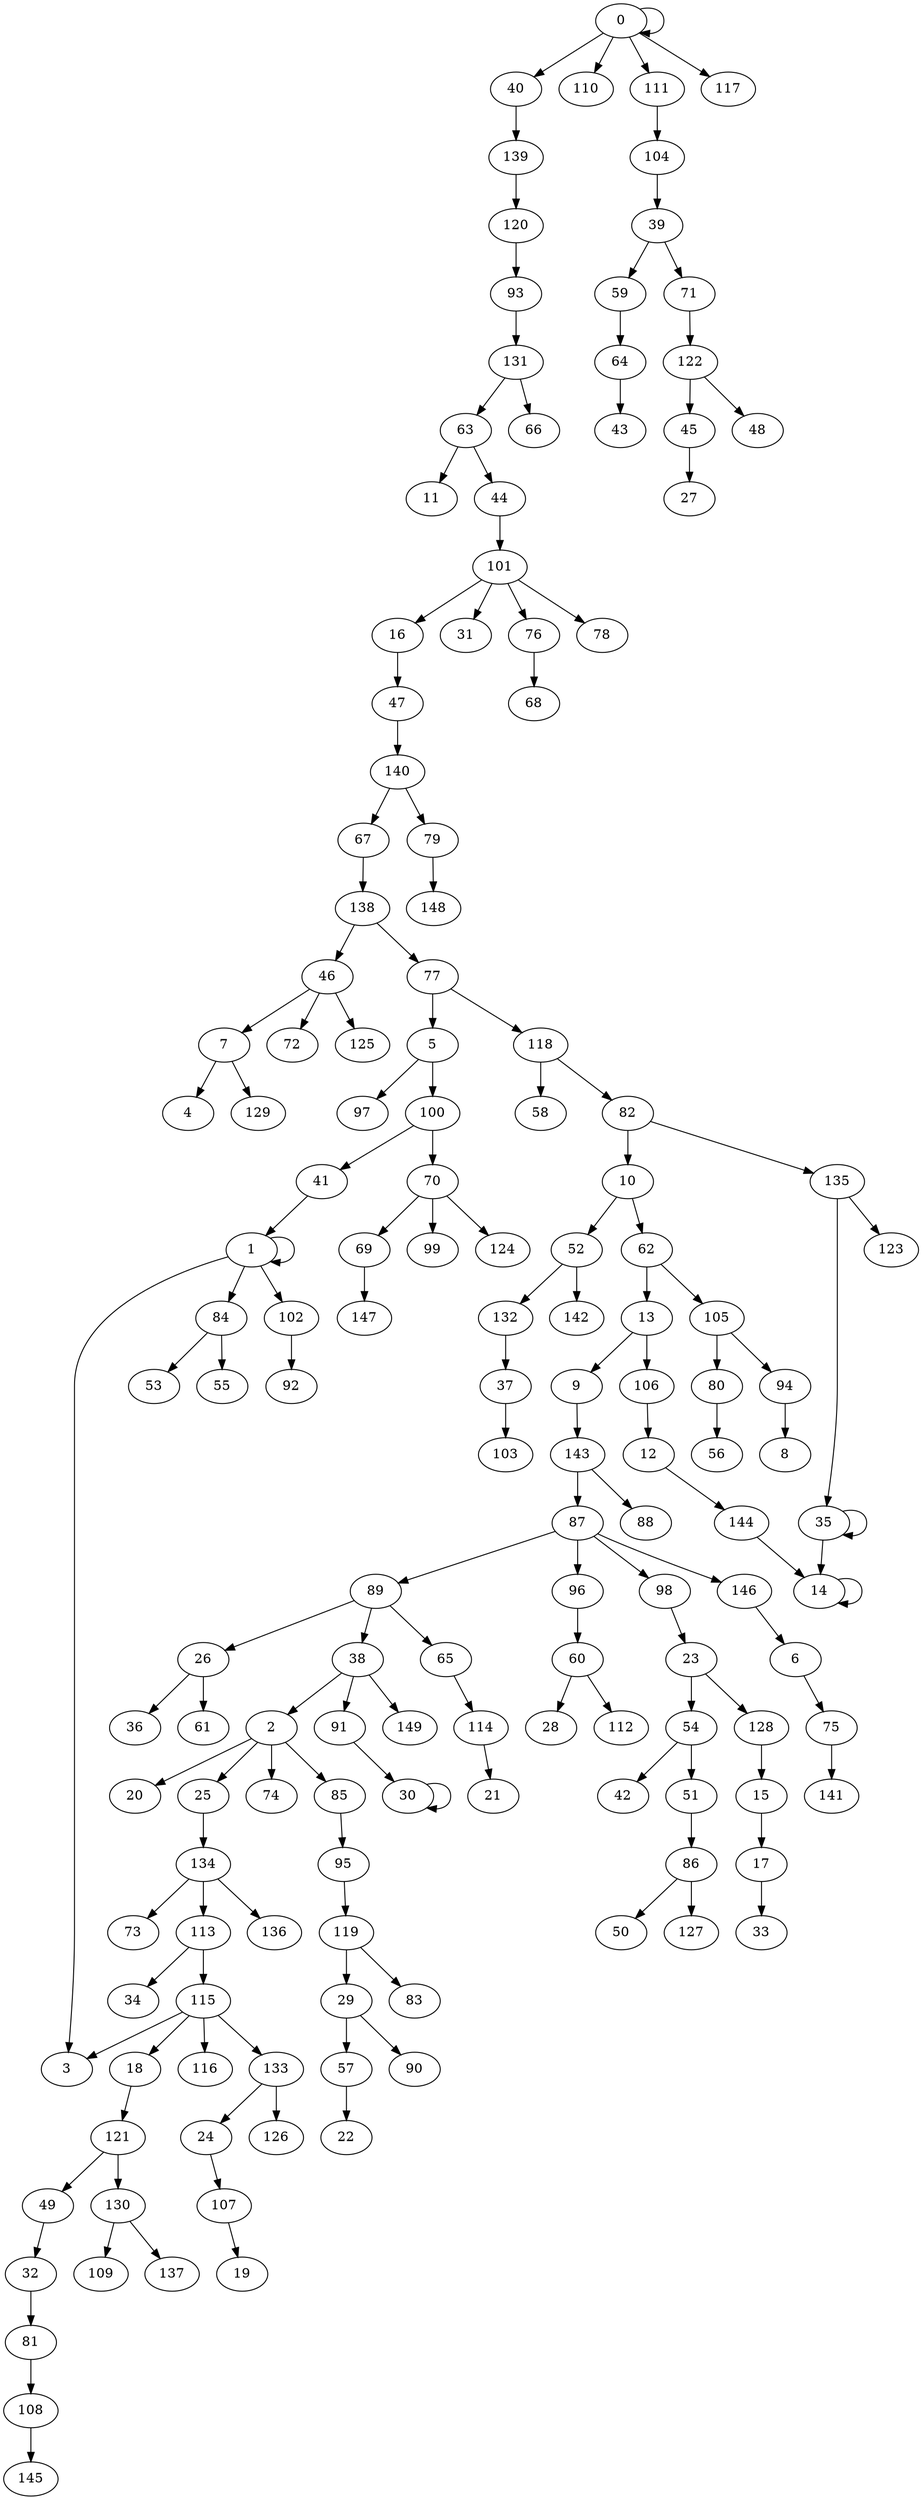 digraph {
	graph [bb="0,0,976,2628"];
	node [label="\N"];
	0	[height=0.5,
		pos="645,2610",
		width=0.75];
	0 -> 0	[pos="e,664.9,2597.6 664.9,2622.4 677.69,2625.7 690,2621.5 690,2610 690,2601.6 683.5,2597.1 675.04,2596.6"];
	40	[height=0.5,
		pos="537,2538",
		width=0.75];
	0 -> 40	[pos="e,555.6,2551.1 626.19,2596.8 609,2585.7 583.38,2569.1 564.01,2556.5"];
	110	[height=0.5,
		pos="609,2538",
		width=0.75];
	0 -> 110	[pos="e,617.3,2555.1 636.65,2592.8 632.29,2584.3 626.85,2573.7 621.96,2564.2"];
	111	[height=0.5,
		pos="681,2538",
		width=0.75];
	0 -> 111	[pos="e,672.7,2555.1 653.35,2592.8 657.71,2584.3 663.15,2573.7 668.04,2564.2"];
	117	[height=0.5,
		pos="753,2538",
		width=0.75];
	0 -> 117	[pos="e,734.4,2551.1 663.81,2596.8 681,2585.7 706.62,2569.1 725.99,2556.5"];
	1	[height=0.5,
		pos="250,1314",
		width=0.75];
	1 -> 1	[pos="e,269.9,1301.6 269.9,1326.4 282.69,1329.7 295,1325.5 295,1314 295,1305.6 288.5,1301.1 280.04,1300.6"];
	3	[height=0.5,
		pos="63,450",
		width=0.75];
	1 -> 3	[pos="e,66.359,467.97 226,1305.6 179.14,1289.3 80,1246.2 80,1171 80,1171 80,1171 80,593 80,552.71 73.17,506.44 68.168,477.96"];
	84	[height=0.5,
		pos="215,1242",
		width=0.75];
	1 -> 84	[pos="e,223.32,1259.6 241.88,1296.8 237.7,1288.4 232.51,1278 227.8,1268.6"];
	102	[height=0.5,
		pos="287,1242",
		width=0.75];
	1 -> 102	[pos="e,278.46,1259.1 258.58,1296.8 263.06,1288.3 268.65,1277.7 273.68,1268.2"];
	2	[height=0.5,
		pos="279,810",
		width=0.75];
	20	[height=0.5,
		pos="135,738",
		width=0.75];
	2 -> 20	[pos="e,156.33,749.37 257.75,798.67 233.4,786.83 193.28,767.33 165.57,753.86"];
	25	[height=0.5,
		pos="207,738",
		width=0.75];
	2 -> 25	[pos="e,221.8,753.38 264.43,794.83 254.25,784.94 240.48,771.55 228.97,760.36"];
	74	[height=0.5,
		pos="279,738",
		width=0.75];
	2 -> 74	[pos="e,279,756.1 279,791.7 279,783.98 279,774.71 279,766.11"];
	85	[height=0.5,
		pos="351,738",
		width=0.75];
	2 -> 85	[pos="e,336.2,753.38 293.57,794.83 303.75,784.94 317.52,771.55 329.03,760.36"];
	4	[height=0.5,
		pos="195,1458",
		width=0.75];
	5	[height=0.5,
		pos="447,1530",
		width=0.75];
	97	[height=0.5,
		pos="375,1458",
		width=0.75];
	5 -> 97	[pos="e,389.8,1473.4 432.43,1514.8 422.25,1504.9 408.48,1491.5 396.97,1480.4"];
	100	[height=0.5,
		pos="447,1458",
		width=0.75];
	5 -> 100	[pos="e,447,1476.1 447,1511.7 447,1504 447,1494.7 447,1486.1"];
	6	[height=0.5,
		pos="786,882",
		width=0.75];
	75	[height=0.5,
		pos="855,810",
		width=0.75];
	6 -> 75	[pos="e,840.72,825.49 800.3,866.5 809.92,856.73 822.78,843.69 833.61,832.7"];
	7	[height=0.5,
		pos="231,1530",
		width=0.75];
	7 -> 4	[pos="e,203.3,1475.1 222.65,1512.8 218.29,1504.3 212.85,1493.7 207.96,1484.2"];
	129	[height=0.5,
		pos="267,1458",
		width=0.75];
	7 -> 129	[pos="e,258.7,1475.1 239.35,1512.8 243.71,1504.3 249.15,1493.7 254.04,1484.2"];
	8	[height=0.5,
		pos="839,1098",
		width=0.75];
	9	[height=0.5,
		pos="623,1170",
		width=0.75];
	143	[height=0.5,
		pos="623,1098",
		width=0.75];
	9 -> 143	[pos="e,623,1116.1 623,1151.7 623,1144 623,1134.7 623,1126.1"];
	10	[height=0.5,
		pos="677,1386",
		width=0.75];
	52	[height=0.5,
		pos="623,1314",
		width=0.75];
	10 -> 52	[pos="e,634.95,1330.5 665.02,1369.5 658.02,1360.4 649.06,1348.8 641.21,1338.6"];
	62	[height=0.5,
		pos="695,1314",
		width=0.75];
	10 -> 62	[pos="e,690.68,1331.8 681.36,1368.1 683.39,1360.1 685.86,1350.5 688.14,1341.7"];
	11	[height=0.5,
		pos="447,2106",
		width=0.75];
	12	[height=0.5,
		pos="695,1098",
		width=0.75];
	144	[height=0.5,
		pos="781,1026",
		width=0.75];
	12 -> 144	[pos="e,764.47,1040.5 711.58,1083.5 724.31,1073.1 742.09,1058.7 756.46,1047"];
	13	[height=0.5,
		pos="695,1242",
		width=0.75];
	13 -> 9	[pos="e,637.8,1185.4 680.43,1226.8 670.25,1216.9 656.48,1203.5 644.97,1192.4"];
	106	[height=0.5,
		pos="695,1170",
		width=0.75];
	13 -> 106	[pos="e,695,1188.1 695,1223.7 695,1216 695,1206.7 695,1198.1"];
	14	[height=0.5,
		pos="853,954",
		width=0.75];
	14 -> 14	[pos="e,872.9,941.57 872.9,966.43 885.69,969.68 898,965.53 898,954 898,945.62 891.5,941.14 883.04,940.56"];
	15	[height=0.5,
		pos="783,738",
		width=0.75];
	17	[height=0.5,
		pos="783,666",
		width=0.75];
	15 -> 17	[pos="e,783,684.1 783,719.7 783,711.98 783,702.71 783,694.11"];
	16	[height=0.5,
		pos="411,1962",
		width=0.75];
	47	[height=0.5,
		pos="411,1890",
		width=0.75];
	16 -> 47	[pos="e,411,1908.1 411,1943.7 411,1936 411,1926.7 411,1918.1"];
	33	[height=0.5,
		pos="783,594",
		width=0.75];
	17 -> 33	[pos="e,783,612.1 783,647.7 783,639.98 783,630.71 783,622.11"];
	18	[height=0.5,
		pos="135,450",
		width=0.75];
	121	[height=0.5,
		pos="135,378",
		width=0.75];
	18 -> 121	[pos="e,135,396.1 135,431.7 135,423.98 135,414.71 135,406.11"];
	19	[height=0.5,
		pos="243,234",
		width=0.75];
	21	[height=0.5,
		pos="513,738",
		width=0.75];
	22	[height=0.5,
		pos="351,378",
		width=0.75];
	23	[height=0.5,
		pos="711,882",
		width=0.75];
	54	[height=0.5,
		pos="711,810",
		width=0.75];
	23 -> 54	[pos="e,711,828.1 711,863.7 711,855.98 711,846.71 711,838.11"];
	128	[height=0.5,
		pos="783,810",
		width=0.75];
	23 -> 128	[pos="e,768.2,825.38 725.57,866.83 735.75,856.94 749.52,843.55 761.03,832.36"];
	24	[height=0.5,
		pos="207,378",
		width=0.75];
	107	[height=0.5,
		pos="225,306",
		width=0.75];
	24 -> 107	[pos="e,220.68,323.79 211.36,360.05 213.39,352.14 215.86,342.54 218.14,333.69"];
	134	[height=0.5,
		pos="207,666",
		width=0.75];
	25 -> 134	[pos="e,207,684.1 207,719.7 207,711.98 207,702.71 207,694.11"];
	26	[height=0.5,
		pos="207,882",
		width=0.75];
	36	[height=0.5,
		pos="135,810",
		width=0.75];
	26 -> 36	[pos="e,149.8,825.38 192.43,866.83 182.25,856.94 168.48,843.55 156.97,832.36"];
	61	[height=0.5,
		pos="207,810",
		width=0.75];
	26 -> 61	[pos="e,207,828.1 207,863.7 207,855.98 207,846.71 207,838.11"];
	27	[height=0.5,
		pos="717,2106",
		width=0.75];
	28	[height=0.5,
		pos="567,810",
		width=0.75];
	29	[height=0.5,
		pos="351,522",
		width=0.75];
	57	[height=0.5,
		pos="351,450",
		width=0.75];
	29 -> 57	[pos="e,351,468.1 351,503.7 351,495.98 351,486.71 351,478.11"];
	90	[height=0.5,
		pos="423,450",
		width=0.75];
	29 -> 90	[pos="e,408.2,465.38 365.57,506.83 375.75,496.94 389.52,483.55 401.03,472.36"];
	30	[height=0.5,
		pos="423,738",
		width=0.75];
	30 -> 30	[pos="e,442.9,725.57 442.9,750.43 455.69,753.68 468,749.53 468,738 468,729.62 461.5,725.14 453.04,724.56"];
	31	[height=0.5,
		pos="483,1962",
		width=0.75];
	32	[height=0.5,
		pos="27,234",
		width=0.75];
	81	[height=0.5,
		pos="27,162",
		width=0.75];
	32 -> 81	[pos="e,27,180.1 27,215.7 27,207.98 27,198.71 27,190.11"];
	34	[height=0.5,
		pos="135,522",
		width=0.75];
	35	[height=0.5,
		pos="880,1026",
		width=0.75];
	35 -> 14	[pos="e,859.54,971.96 873.6,1008.4 870.49,1000.3 866.67,990.43 863.17,981.35"];
	35 -> 35	[pos="e,899.9,1013.6 899.9,1038.4 912.69,1041.7 925,1037.5 925,1026 925,1017.6 918.5,1013.1 910.04,1012.6"];
	37	[height=0.5,
		pos="551,1170",
		width=0.75];
	103	[height=0.5,
		pos="551,1098",
		width=0.75];
	37 -> 103	[pos="e,551,1116.1 551,1151.7 551,1144 551,1134.7 551,1126.1"];
	38	[height=0.5,
		pos="387,882",
		width=0.75];
	38 -> 2	[pos="e,297.6,823.05 368.19,868.81 351,857.67 325.38,841.06 306.01,828.5"];
	91	[height=0.5,
		pos="351,810",
		width=0.75];
	38 -> 91	[pos="e,359.3,827.15 378.65,864.76 374.29,856.28 368.85,845.71 363.96,836.2"];
	149	[height=0.5,
		pos="423,810",
		width=0.75];
	38 -> 149	[pos="e,414.7,827.15 395.35,864.76 399.71,856.28 405.15,845.71 410.04,836.2"];
	39	[height=0.5,
		pos="681,2394",
		width=0.75];
	59	[height=0.5,
		pos="645,2322",
		width=0.75];
	39 -> 59	[pos="e,653.3,2339.1 672.65,2376.8 668.29,2368.3 662.85,2357.7 657.96,2348.2"];
	71	[height=0.5,
		pos="717,2322",
		width=0.75];
	39 -> 71	[pos="e,708.7,2339.1 689.35,2376.8 693.71,2368.3 699.15,2357.7 704.04,2348.2"];
	139	[height=0.5,
		pos="537,2466",
		width=0.75];
	40 -> 139	[pos="e,537,2484.1 537,2519.7 537,2512 537,2502.7 537,2494.1"];
	41	[height=0.5,
		pos="303,1386",
		width=0.75];
	41 -> 1	[pos="e,261.73,1330.5 291.24,1369.5 284.38,1360.4 275.58,1348.8 267.88,1338.6"];
	42	[height=0.5,
		pos="639,738",
		width=0.75];
	43	[height=0.5,
		pos="645,2178",
		width=0.75];
	44	[height=0.5,
		pos="519,2106",
		width=0.75];
	101	[height=0.5,
		pos="519,2034",
		width=0.75];
	44 -> 101	[pos="e,519,2052.1 519,2087.7 519,2080 519,2070.7 519,2062.1"];
	45	[height=0.5,
		pos="717,2178",
		width=0.75];
	45 -> 27	[pos="e,717,2124.1 717,2159.7 717,2152 717,2142.7 717,2134.1"];
	46	[height=0.5,
		pos="339,1602",
		width=0.75];
	46 -> 7	[pos="e,249.6,1543.1 320.19,1588.8 303,1577.7 277.38,1561.1 258.01,1548.5"];
	72	[height=0.5,
		pos="303,1530",
		width=0.75];
	46 -> 72	[pos="e,311.3,1547.1 330.65,1584.8 326.29,1576.3 320.85,1565.7 315.96,1556.2"];
	125	[height=0.5,
		pos="375,1530",
		width=0.75];
	46 -> 125	[pos="e,366.7,1547.1 347.35,1584.8 351.71,1576.3 357.15,1565.7 362.04,1556.2"];
	140	[height=0.5,
		pos="411,1818",
		width=0.75];
	47 -> 140	[pos="e,411,1836.1 411,1871.7 411,1864 411,1854.7 411,1846.1"];
	48	[height=0.5,
		pos="789,2178",
		width=0.75];
	49	[height=0.5,
		pos="27,306",
		width=0.75];
	49 -> 32	[pos="e,27,252.1 27,287.7 27,279.98 27,270.71 27,262.11"];
	50	[height=0.5,
		pos="639,594",
		width=0.75];
	51	[height=0.5,
		pos="711,738",
		width=0.75];
	86	[height=0.5,
		pos="711,666",
		width=0.75];
	51 -> 86	[pos="e,711,684.1 711,719.7 711,711.98 711,702.71 711,694.11"];
	132	[height=0.5,
		pos="551,1242",
		width=0.75];
	52 -> 132	[pos="e,565.8,1257.4 608.43,1298.8 598.25,1288.9 584.48,1275.5 572.97,1264.4"];
	142	[height=0.5,
		pos="623,1242",
		width=0.75];
	52 -> 142	[pos="e,623,1260.1 623,1295.7 623,1288 623,1278.7 623,1270.1"];
	53	[height=0.5,
		pos="143,1170",
		width=0.75];
	54 -> 42	[pos="e,653.8,753.38 696.43,794.83 686.25,784.94 672.48,771.55 660.97,760.36"];
	54 -> 51	[pos="e,711,756.1 711,791.7 711,783.98 711,774.71 711,766.11"];
	55	[height=0.5,
		pos="215,1170",
		width=0.75];
	56	[height=0.5,
		pos="767,1098",
		width=0.75];
	57 -> 22	[pos="e,351,396.1 351,431.7 351,423.98 351,414.71 351,406.11"];
	58	[height=0.5,
		pos="569,1458",
		width=0.75];
	64	[height=0.5,
		pos="645,2250",
		width=0.75];
	59 -> 64	[pos="e,645,2268.1 645,2303.7 645,2296 645,2286.7 645,2278.1"];
	60	[height=0.5,
		pos="623,882",
		width=0.75];
	60 -> 28	[pos="e,579.13,826.16 610.85,865.81 603.44,856.55 593.82,844.52 585.48,834.09"];
	112	[height=0.5,
		pos="639,810",
		width=0.75];
	60 -> 112	[pos="e,635.05,828.28 626.87,864.05 628.65,856.26 630.81,846.82 632.81,838.08"];
	62 -> 13	[pos="e,695,1260.1 695,1295.7 695,1288 695,1278.7 695,1270.1"];
	105	[height=0.5,
		pos="767,1242",
		width=0.75];
	62 -> 105	[pos="e,752.2,1257.4 709.57,1298.8 719.75,1288.9 733.52,1275.5 745.03,1264.4"];
	63	[height=0.5,
		pos="483,2178",
		width=0.75];
	63 -> 11	[pos="e,455.3,2123.1 474.65,2160.8 470.29,2152.3 464.85,2141.7 459.96,2132.2"];
	63 -> 44	[pos="e,510.7,2123.1 491.35,2160.8 495.71,2152.3 501.15,2141.7 506.04,2132.2"];
	64 -> 43	[pos="e,645,2196.1 645,2231.7 645,2224 645,2214.7 645,2206.1"];
	65	[height=0.5,
		pos="495,882",
		width=0.75];
	114	[height=0.5,
		pos="495,810",
		width=0.75];
	65 -> 114	[pos="e,495,828.1 495,863.7 495,855.98 495,846.71 495,838.11"];
	66	[height=0.5,
		pos="555,2178",
		width=0.75];
	67	[height=0.5,
		pos="375,1746",
		width=0.75];
	138	[height=0.5,
		pos="375,1674",
		width=0.75];
	67 -> 138	[pos="e,375,1692.1 375,1727.7 375,1720 375,1710.7 375,1702.1"];
	68	[height=0.5,
		pos="555,1890",
		width=0.75];
	69	[height=0.5,
		pos="375,1314",
		width=0.75];
	147	[height=0.5,
		pos="375,1242",
		width=0.75];
	69 -> 147	[pos="e,375,1260.1 375,1295.7 375,1288 375,1278.7 375,1270.1"];
	70	[height=0.5,
		pos="447,1386",
		width=0.75];
	70 -> 69	[pos="e,389.8,1329.4 432.43,1370.8 422.25,1360.9 408.48,1347.5 396.97,1336.4"];
	99	[height=0.5,
		pos="447,1314",
		width=0.75];
	70 -> 99	[pos="e,447,1332.1 447,1367.7 447,1360 447,1350.7 447,1342.1"];
	124	[height=0.5,
		pos="519,1314",
		width=0.75];
	70 -> 124	[pos="e,504.2,1329.4 461.57,1370.8 471.75,1360.9 485.52,1347.5 497.03,1336.4"];
	122	[height=0.5,
		pos="717,2250",
		width=0.75];
	71 -> 122	[pos="e,717,2268.1 717,2303.7 717,2296 717,2286.7 717,2278.1"];
	73	[height=0.5,
		pos="135,594",
		width=0.75];
	141	[height=0.5,
		pos="855,738",
		width=0.75];
	75 -> 141	[pos="e,855,756.1 855,791.7 855,783.98 855,774.71 855,766.11"];
	76	[height=0.5,
		pos="555,1962",
		width=0.75];
	76 -> 68	[pos="e,555,1908.1 555,1943.7 555,1936 555,1926.7 555,1918.1"];
	77	[height=0.5,
		pos="447,1602",
		width=0.75];
	77 -> 5	[pos="e,447,1548.1 447,1583.7 447,1576 447,1566.7 447,1558.1"];
	118	[height=0.5,
		pos="569,1530",
		width=0.75];
	77 -> 118	[pos="e,549.14,1542.4 466.87,1589.6 486.81,1578.2 517.73,1560.4 540.32,1547.5"];
	78	[height=0.5,
		pos="627,1962",
		width=0.75];
	79	[height=0.5,
		pos="447,1746",
		width=0.75];
	148	[height=0.5,
		pos="447,1674",
		width=0.75];
	79 -> 148	[pos="e,447,1692.1 447,1727.7 447,1720 447,1710.7 447,1702.1"];
	80	[height=0.5,
		pos="767,1170",
		width=0.75];
	80 -> 56	[pos="e,767,1116.1 767,1151.7 767,1144 767,1134.7 767,1126.1"];
	108	[height=0.5,
		pos="27,90",
		width=0.75];
	81 -> 108	[pos="e,27,108.1 27,143.7 27,135.98 27,126.71 27,118.11"];
	82	[height=0.5,
		pos="677,1458",
		width=0.75];
	82 -> 10	[pos="e,677,1404.1 677,1439.7 677,1432 677,1422.7 677,1414.1"];
	135	[height=0.5,
		pos="894,1386",
		width=0.75];
	82 -> 135	[pos="e,870.17,1394.7 701.05,1449.2 739.85,1436.7 816.36,1412 860.48,1397.8"];
	83	[height=0.5,
		pos="423,522",
		width=0.75];
	84 -> 53	[pos="e,157.8,1185.4 200.43,1226.8 190.25,1216.9 176.48,1203.5 164.97,1192.4"];
	84 -> 55	[pos="e,215,1188.1 215,1223.7 215,1216 215,1206.7 215,1198.1"];
	95	[height=0.5,
		pos="351,666",
		width=0.75];
	85 -> 95	[pos="e,351,684.1 351,719.7 351,711.98 351,702.71 351,694.11"];
	86 -> 50	[pos="e,653.8,609.38 696.43,650.83 686.25,640.94 672.48,627.55 660.97,616.36"];
	127	[height=0.5,
		pos="711,594",
		width=0.75];
	86 -> 127	[pos="e,711,612.1 711,647.7 711,639.98 711,630.71 711,622.11"];
	87	[height=0.5,
		pos="623,1026",
		width=0.75];
	89	[height=0.5,
		pos="423,954",
		width=0.75];
	87 -> 89	[pos="e,446.49,963.22 599.67,1016.8 564.23,1004.4 496.71,980.8 456.18,966.61"];
	96	[height=0.5,
		pos="623,954",
		width=0.75];
	87 -> 96	[pos="e,623,972.1 623,1007.7 623,999.98 623,990.71 623,982.11"];
	98	[height=0.5,
		pos="699,954",
		width=0.75];
	87 -> 98	[pos="e,683.64,969.14 638.38,1010.8 649.2,1000.9 663.86,987.37 676.05,976.14"];
	146	[height=0.5,
		pos="778,954",
		width=0.75];
	87 -> 146	[pos="e,756,964.62 644.28,1014.9 649.11,1012.6 654.23,1010.2 659,1008 688.63,994.41 722.62,979.32 746.67,968.73"];
	88	[height=0.5,
		pos="695,1026",
		width=0.75];
	89 -> 26	[pos="e,230.72,890.69 399.06,945.24 360.44,932.73 284.28,908.05 240.36,893.81"];
	89 -> 38	[pos="e,395.3,899.15 414.65,936.76 410.29,928.28 404.85,917.71 399.96,908.2"];
	89 -> 65	[pos="e,480.2,897.38 437.57,938.83 447.75,928.94 461.52,915.55 473.03,904.36"];
	91 -> 30	[pos="e,408.2,753.38 365.57,794.83 375.75,784.94 389.52,771.55 401.03,760.36"];
	92	[height=0.5,
		pos="287,1170",
		width=0.75];
	93	[height=0.5,
		pos="537,2322",
		width=0.75];
	131	[height=0.5,
		pos="537,2250",
		width=0.75];
	93 -> 131	[pos="e,537,2268.1 537,2303.7 537,2296 537,2286.7 537,2278.1"];
	94	[height=0.5,
		pos="839,1170",
		width=0.75];
	94 -> 8	[pos="e,839,1116.1 839,1151.7 839,1144 839,1134.7 839,1126.1"];
	119	[height=0.5,
		pos="351,594",
		width=0.75];
	95 -> 119	[pos="e,351,612.1 351,647.7 351,639.98 351,630.71 351,622.11"];
	96 -> 60	[pos="e,623,900.1 623,935.7 623,927.98 623,918.71 623,910.11"];
	98 -> 23	[pos="e,708.04,900.28 701.9,936.05 703.23,928.35 704.82,919.03 706.31,910.36"];
	100 -> 41	[pos="e,324.33,1397.4 425.75,1446.7 401.4,1434.8 361.28,1415.3 333.57,1401.9"];
	100 -> 70	[pos="e,447,1404.1 447,1439.7 447,1432 447,1422.7 447,1414.1"];
	101 -> 16	[pos="e,429.6,1975.1 500.19,2020.8 483,2009.7 457.38,1993.1 438.01,1980.5"];
	101 -> 31	[pos="e,491.3,1979.1 510.65,2016.8 506.29,2008.3 500.85,1997.7 495.96,1988.2"];
	101 -> 76	[pos="e,546.7,1979.1 527.35,2016.8 531.71,2008.3 537.15,1997.7 542.04,1988.2"];
	101 -> 78	[pos="e,608.4,1975.1 537.81,2020.8 555,2009.7 580.62,1993.1 599.99,1980.5"];
	102 -> 92	[pos="e,287,1188.1 287,1223.7 287,1216 287,1206.7 287,1198.1"];
	104	[height=0.5,
		pos="681,2466",
		width=0.75];
	104 -> 39	[pos="e,681,2412.1 681,2447.7 681,2440 681,2430.7 681,2422.1"];
	105 -> 80	[pos="e,767,1188.1 767,1223.7 767,1216 767,1206.7 767,1198.1"];
	105 -> 94	[pos="e,824.2,1185.4 781.57,1226.8 791.75,1216.9 805.52,1203.5 817.03,1192.4"];
	106 -> 12	[pos="e,695,1116.1 695,1151.7 695,1144 695,1134.7 695,1126.1"];
	107 -> 19	[pos="e,238.68,251.79 229.36,288.05 231.39,280.14 233.86,270.54 236.14,261.69"];
	145	[height=0.5,
		pos="27,18",
		width=0.75];
	108 -> 145	[pos="e,27,36.104 27,71.697 27,63.983 27,54.712 27,46.112"];
	109	[height=0.5,
		pos="99,234",
		width=0.75];
	111 -> 104	[pos="e,681,2484.1 681,2519.7 681,2512 681,2502.7 681,2494.1"];
	113	[height=0.5,
		pos="207,594",
		width=0.75];
	113 -> 34	[pos="e,149.8,537.38 192.43,578.83 182.25,568.94 168.48,555.55 156.97,544.36"];
	115	[height=0.5,
		pos="207,522",
		width=0.75];
	113 -> 115	[pos="e,207,540.1 207,575.7 207,567.98 207,558.71 207,550.11"];
	114 -> 21	[pos="e,508.68,755.79 499.36,792.05 501.39,784.14 503.86,774.54 506.14,765.69"];
	115 -> 3	[pos="e,84.335,461.37 185.75,510.67 161.4,498.83 121.28,479.33 93.572,465.86"];
	115 -> 18	[pos="e,149.8,465.38 192.43,506.83 182.25,496.94 168.48,483.55 156.97,472.36"];
	116	[height=0.5,
		pos="207,450",
		width=0.75];
	115 -> 116	[pos="e,207,468.1 207,503.7 207,495.98 207,486.71 207,478.11"];
	133	[height=0.5,
		pos="279,450",
		width=0.75];
	115 -> 133	[pos="e,264.2,465.38 221.57,506.83 231.75,496.94 245.52,483.55 257.03,472.36"];
	118 -> 58	[pos="e,569,1476.1 569,1511.7 569,1504 569,1494.7 569,1486.1"];
	118 -> 82	[pos="e,658.4,1471.1 587.81,1516.8 605,1505.7 630.62,1489.1 649.99,1476.5"];
	119 -> 29	[pos="e,351,540.1 351,575.7 351,567.98 351,558.71 351,550.11"];
	119 -> 83	[pos="e,408.2,537.38 365.57,578.83 375.75,568.94 389.52,555.55 401.03,544.36"];
	120	[height=0.5,
		pos="537,2394",
		width=0.75];
	120 -> 93	[pos="e,537,2340.1 537,2375.7 537,2368 537,2358.7 537,2350.1"];
	121 -> 49	[pos="e,45.597,319.05 116.19,364.81 98.998,353.67 73.382,337.06 54.007,324.5"];
	130	[height=0.5,
		pos="135,306",
		width=0.75];
	121 -> 130	[pos="e,135,324.1 135,359.7 135,351.98 135,342.71 135,334.11"];
	122 -> 45	[pos="e,717,2196.1 717,2231.7 717,2224 717,2214.7 717,2206.1"];
	122 -> 48	[pos="e,774.2,2193.4 731.57,2234.8 741.75,2224.9 755.52,2211.5 767.03,2200.4"];
	123	[height=0.5,
		pos="949,1314",
		width=0.75];
	126	[height=0.5,
		pos="279,378",
		width=0.75];
	128 -> 15	[pos="e,783,756.1 783,791.7 783,783.98 783,774.71 783,766.11"];
	130 -> 109	[pos="e,107.3,251.15 126.65,288.76 122.29,280.28 116.85,269.71 111.96,260.2"];
	137	[height=0.5,
		pos="171,234",
		width=0.75];
	130 -> 137	[pos="e,162.7,251.15 143.35,288.76 147.71,280.28 153.15,269.71 158.04,260.2"];
	131 -> 63	[pos="e,494.95,2194.5 525.02,2233.5 518.02,2224.4 509.06,2212.8 501.21,2202.6"];
	131 -> 66	[pos="e,550.68,2195.8 541.36,2232.1 543.39,2224.1 545.86,2214.5 548.14,2205.7"];
	132 -> 37	[pos="e,551,1188.1 551,1223.7 551,1216 551,1206.7 551,1198.1"];
	133 -> 24	[pos="e,221.8,393.38 264.43,434.83 254.25,424.94 240.48,411.55 228.97,400.36"];
	133 -> 126	[pos="e,279,396.1 279,431.7 279,423.98 279,414.71 279,406.11"];
	134 -> 73	[pos="e,149.8,609.38 192.43,650.83 182.25,640.94 168.48,627.55 156.97,616.36"];
	134 -> 113	[pos="e,207,612.1 207,647.7 207,639.98 207,630.71 207,622.11"];
	136	[height=0.5,
		pos="279,594",
		width=0.75];
	134 -> 136	[pos="e,264.2,609.38 221.57,650.83 231.75,640.94 245.52,627.55 257.03,616.36"];
	135 -> 35	[pos="e,882.77,1044 894,1368 894,1341.3 894,1288.1 894,1243 894,1243 894,1243 894,1169 894,1128.8 888.38,1082.5 884.26,1054"];
	135 -> 123	[pos="e,937.09,1330.2 905.93,1369.8 913.21,1360.5 922.66,1348.5 930.85,1338.1"];
	138 -> 46	[pos="e,347.3,1619.1 366.65,1656.8 362.29,1648.3 356.85,1637.7 351.96,1628.2"];
	138 -> 77	[pos="e,432.2,1617.4 389.57,1658.8 399.75,1648.9 413.52,1635.5 425.03,1624.4"];
	139 -> 120	[pos="e,537,2412.1 537,2447.7 537,2440 537,2430.7 537,2422.1"];
	140 -> 67	[pos="e,383.3,1763.1 402.65,1800.8 398.29,1792.3 392.85,1781.7 387.96,1772.2"];
	140 -> 79	[pos="e,438.7,1763.1 419.35,1800.8 423.71,1792.3 429.15,1781.7 434.04,1772.2"];
	143 -> 87	[pos="e,623,1044.1 623,1079.7 623,1072 623,1062.7 623,1054.1"];
	143 -> 88	[pos="e,680.2,1041.4 637.57,1082.8 647.75,1072.9 661.52,1059.5 673.03,1048.4"];
	144 -> 14	[pos="e,838.2,969.38 795.57,1010.8 805.75,1000.9 819.52,987.55 831.03,976.36"];
	146 -> 6	[pos="e,784.05,900.1 779.98,935.7 780.86,927.98 781.92,918.71 782.9,910.11"];
}
